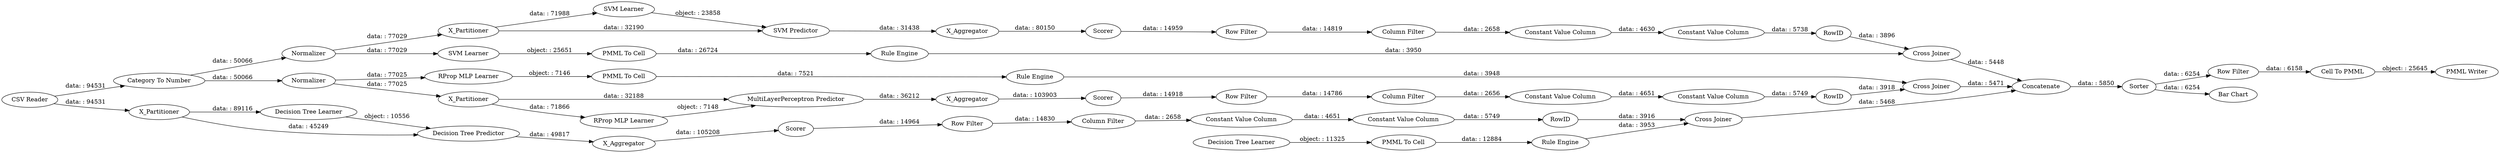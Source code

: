 digraph {
	"-8223621237077703589_7" [label=X_Aggregator]
	"-1248925521523604504_28" [label="PMML To Cell"]
	"-7639822566088407199_31" [label="Decision Tree Learner"]
	"-7863512852988640328_9" [label="Row Filter"]
	"-7863512852988640328_290" [label="Constant Value Column"]
	"3777479500511408629_7" [label=X_Aggregator]
	"-7639822566088407199_32" [label="Decision Tree Predictor"]
	"-3087752439192034494_61" [label="PMML Writer"]
	"1485042048033339098_290" [label="Constant Value Column"]
	"-7863512852988640328_293" [label=RowID]
	"2389974205467423232_290" [label="Constant Value Column"]
	"-4943962120794500336_34" [label="PMML To Cell"]
	"2389974205467423232_294" [label="Column Filter"]
	"-7639822566088407199_39" [label=Scorer]
	"-1248925521523604504_34" [label="Rule Engine"]
	"3777479500511408629_31" [label="SVM Learner"]
	"-8223621237077703589_32" [label="MultiLayerPerceptron Predictor"]
	"-3087752439192034494_53" [label="Row Filter"]
	"-4943962120794500336_35" [label="Rule Engine"]
	"3777479500511408629_40" [label=Normalizer]
	"3777479500511408629_41" [label=Scorer]
	"3777479500511408629_39" [label="Cross Joiner"]
	"3777479500511408629_32" [label="SVM Predictor"]
	"2389974205467423232_293" [label=RowID]
	"-1248925521523604504_33" [label="Decision Tree Learner"]
	"-2131153837115255457_34" [label="Rule Engine"]
	"-3087752439192034494_58" [label="Category To Number"]
	"-8223621237077703589_39" [label=Normalizer]
	"-7863512852988640328_292" [label="Constant Value Column"]
	"-7863512852988640328_294" [label="Column Filter"]
	"-8223621237077703589_40" [label=Scorer]
	"3777479500511408629_2" [label=X_Partitioner]
	"-2131153837115255457_35" [label="RProp MLP Learner"]
	"-4943962120794500336_33" [label="SVM Learner"]
	"-3087752439192034494_52" [label=Sorter]
	"-2131153837115255457_22" [label="PMML To Cell"]
	"2389974205467423232_292" [label="Constant Value Column"]
	"-7639822566088407199_2" [label=X_Partitioner]
	"1485042048033339098_292" [label="Constant Value Column"]
	"1485042048033339098_9" [label="Row Filter"]
	"-3087752439192034494_59" [label="Bar Chart"]
	"-3087752439192034494_62" [label="CSV Reader"]
	"1485042048033339098_293" [label=RowID]
	"-7639822566088407199_7" [label=X_Aggregator]
	"-8223621237077703589_31" [label="RProp MLP Learner"]
	"-8223621237077703589_38" [label="Cross Joiner"]
	"2389974205467423232_9" [label="Row Filter"]
	"-3087752439192034494_60" [label=Concatenate]
	"-8223621237077703589_2" [label=X_Partitioner]
	"-3087752439192034494_54" [label="Cell To PMML"]
	"1485042048033339098_294" [label="Column Filter"]
	"-7639822566088407199_38" [label="Cross Joiner"]
	"3777479500511408629_39" -> "-3087752439192034494_60" [label="data: : 5448"]
	"3777479500511408629_41" -> "2389974205467423232_9" [label="data: : 14959"]
	"-1248925521523604504_33" -> "-1248925521523604504_28" [label="object: : 11325"]
	"-8223621237077703589_31" -> "-8223621237077703589_32" [label="object: : 7148"]
	"1485042048033339098_294" -> "1485042048033339098_290" [label="data: : 2658"]
	"-4943962120794500336_35" -> "3777479500511408629_39" [label="data: : 3950"]
	"-8223621237077703589_2" -> "-8223621237077703589_32" [label="data: : 32188"]
	"3777479500511408629_2" -> "3777479500511408629_32" [label="data: : 32190"]
	"-3087752439192034494_53" -> "-3087752439192034494_54" [label="data: : 6158"]
	"-8223621237077703589_7" -> "-8223621237077703589_40" [label="data: : 103903"]
	"3777479500511408629_40" -> "3777479500511408629_2" [label="data: : 77029"]
	"-4943962120794500336_34" -> "-4943962120794500336_35" [label="data: : 26724"]
	"2389974205467423232_9" -> "2389974205467423232_294" [label="data: : 14819"]
	"-1248925521523604504_28" -> "-1248925521523604504_34" [label="data: : 12884"]
	"-3087752439192034494_60" -> "-3087752439192034494_52" [label="data: : 5850"]
	"1485042048033339098_292" -> "1485042048033339098_293" [label="data: : 5749"]
	"3777479500511408629_7" -> "3777479500511408629_41" [label="data: : 80150"]
	"-7863512852988640328_9" -> "-7863512852988640328_294" [label="data: : 14786"]
	"-2131153837115255457_22" -> "-2131153837115255457_34" [label="data: : 7521"]
	"-2131153837115255457_35" -> "-2131153837115255457_22" [label="object: : 7146"]
	"-3087752439192034494_52" -> "-3087752439192034494_59" [label="data: : 6254"]
	"-3087752439192034494_58" -> "3777479500511408629_40" [label="data: : 50066"]
	"1485042048033339098_9" -> "1485042048033339098_294" [label="data: : 14830"]
	"-7639822566088407199_2" -> "-7639822566088407199_32" [label="data: : 45249"]
	"-3087752439192034494_62" -> "-7639822566088407199_2" [label="data: : 94531"]
	"-7639822566088407199_31" -> "-7639822566088407199_32" [label="object: : 10556"]
	"-7639822566088407199_32" -> "-7639822566088407199_7" [label="data: : 49817"]
	"2389974205467423232_292" -> "2389974205467423232_293" [label="data: : 5738"]
	"3777479500511408629_31" -> "3777479500511408629_32" [label="object: : 23858"]
	"-7639822566088407199_7" -> "-7639822566088407199_39" [label="data: : 105208"]
	"-7639822566088407199_39" -> "1485042048033339098_9" [label="data: : 14964"]
	"-7863512852988640328_292" -> "-7863512852988640328_293" [label="data: : 5749"]
	"-8223621237077703589_32" -> "-8223621237077703589_7" [label="data: : 36212"]
	"-3087752439192034494_62" -> "-3087752439192034494_58" [label="data: : 94531"]
	"-1248925521523604504_34" -> "-7639822566088407199_38" [label="data: : 3953"]
	"-8223621237077703589_38" -> "-3087752439192034494_60" [label="data: : 5471"]
	"-3087752439192034494_52" -> "-3087752439192034494_53" [label="data: : 6254"]
	"-7863512852988640328_290" -> "-7863512852988640328_292" [label="data: : 4651"]
	"-3087752439192034494_54" -> "-3087752439192034494_61" [label="object: : 25645"]
	"-7863512852988640328_294" -> "-7863512852988640328_290" [label="data: : 2656"]
	"-2131153837115255457_34" -> "-8223621237077703589_38" [label="data: : 3948"]
	"-8223621237077703589_2" -> "-8223621237077703589_31" [label="data: : 71866"]
	"1485042048033339098_290" -> "1485042048033339098_292" [label="data: : 4651"]
	"-7639822566088407199_2" -> "-7639822566088407199_31" [label="data: : 89116"]
	"2389974205467423232_294" -> "2389974205467423232_290" [label="data: : 2658"]
	"3777479500511408629_32" -> "3777479500511408629_7" [label="data: : 31438"]
	"3777479500511408629_40" -> "-4943962120794500336_33" [label="data: : 77029"]
	"-8223621237077703589_39" -> "-2131153837115255457_35" [label="data: : 77025"]
	"-7863512852988640328_293" -> "-8223621237077703589_38" [label="data: : 3918"]
	"-7639822566088407199_38" -> "-3087752439192034494_60" [label="data: : 5468"]
	"-8223621237077703589_40" -> "-7863512852988640328_9" [label="data: : 14918"]
	"-8223621237077703589_39" -> "-8223621237077703589_2" [label="data: : 77025"]
	"2389974205467423232_290" -> "2389974205467423232_292" [label="data: : 4630"]
	"-4943962120794500336_33" -> "-4943962120794500336_34" [label="object: : 25651"]
	"3777479500511408629_2" -> "3777479500511408629_31" [label="data: : 71988"]
	"2389974205467423232_293" -> "3777479500511408629_39" [label="data: : 3896"]
	"-3087752439192034494_58" -> "-8223621237077703589_39" [label="data: : 50066"]
	"1485042048033339098_293" -> "-7639822566088407199_38" [label="data: : 3916"]
	rankdir=LR
}
